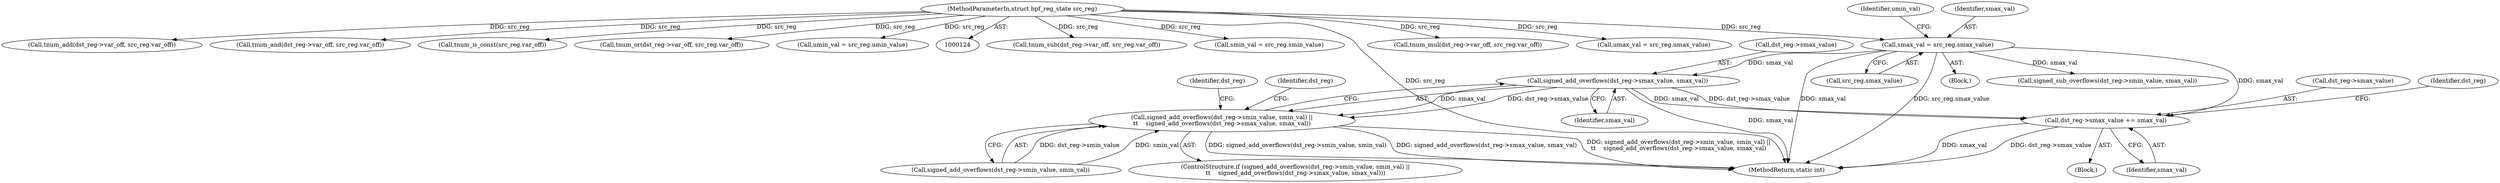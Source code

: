 digraph "0_linux_4374f256ce8182019353c0c639bb8d0695b4c941@pointer" {
"1000204" [label="(Call,signed_add_overflows(dst_reg->smax_value, smax_val))"];
"1000166" [label="(Call,smax_val = src_reg.smax_value)"];
"1000128" [label="(MethodParameterIn,struct bpf_reg_state src_reg)"];
"1000198" [label="(Call,signed_add_overflows(dst_reg->smin_value, smin_val) ||\n\t\t    signed_add_overflows(dst_reg->smax_value, smax_val))"];
"1000227" [label="(Call,dst_reg->smax_value += smax_val)"];
"1000166" [label="(Call,smax_val = src_reg.smax_value)"];
"1000224" [label="(Identifier,dst_reg)"];
"1000198" [label="(Call,signed_add_overflows(dst_reg->smin_value, smin_val) ||\n\t\t    signed_add_overflows(dst_reg->smax_value, smax_val))"];
"1000129" [label="(Block,)"];
"1000128" [label="(MethodParameterIn,struct bpf_reg_state src_reg)"];
"1000197" [label="(ControlStructure,if (signed_add_overflows(dst_reg->smin_value, smin_val) ||\n\t\t    signed_add_overflows(dst_reg->smax_value, smax_val)))"];
"1000352" [label="(Call,tnum_sub(dst_reg->var_off, src_reg.var_off))"];
"1000161" [label="(Call,smin_val = src_reg.smin_value)"];
"1000365" [label="(Call,tnum_mul(dst_reg->var_off, src_reg.var_off))"];
"1000176" [label="(Call,umax_val = src_reg.umax_value)"];
"1000199" [label="(Call,signed_add_overflows(dst_reg->smin_value, smin_val))"];
"1000204" [label="(Call,signed_add_overflows(dst_reg->smax_value, smax_val))"];
"1000286" [label="(Call,signed_sub_overflows(dst_reg->smin_value, smax_val))"];
"1000168" [label="(Call,src_reg.smax_value)"];
"1000275" [label="(Call,tnum_add(dst_reg->var_off, src_reg.var_off))"];
"1000167" [label="(Identifier,smax_val)"];
"1000205" [label="(Call,dst_reg->smax_value)"];
"1000472" [label="(Call,tnum_and(dst_reg->var_off, src_reg.var_off))"];
"1000172" [label="(Identifier,umin_val)"];
"1000769" [label="(MethodReturn,static int)"];
"1000208" [label="(Identifier,smax_val)"];
"1000227" [label="(Call,dst_reg->smax_value += smax_val)"];
"1000183" [label="(Call,tnum_is_const(src_reg.var_off))"];
"1000212" [label="(Identifier,dst_reg)"];
"1000561" [label="(Call,tnum_or(dst_reg->var_off, src_reg.var_off))"];
"1000221" [label="(Block,)"];
"1000228" [label="(Call,dst_reg->smax_value)"];
"1000237" [label="(Identifier,dst_reg)"];
"1000171" [label="(Call,umin_val = src_reg.umin_value)"];
"1000231" [label="(Identifier,smax_val)"];
"1000204" -> "1000198"  [label="AST: "];
"1000204" -> "1000208"  [label="CFG: "];
"1000205" -> "1000204"  [label="AST: "];
"1000208" -> "1000204"  [label="AST: "];
"1000198" -> "1000204"  [label="CFG: "];
"1000204" -> "1000769"  [label="DDG: smax_val"];
"1000204" -> "1000198"  [label="DDG: dst_reg->smax_value"];
"1000204" -> "1000198"  [label="DDG: smax_val"];
"1000166" -> "1000204"  [label="DDG: smax_val"];
"1000204" -> "1000227"  [label="DDG: smax_val"];
"1000204" -> "1000227"  [label="DDG: dst_reg->smax_value"];
"1000166" -> "1000129"  [label="AST: "];
"1000166" -> "1000168"  [label="CFG: "];
"1000167" -> "1000166"  [label="AST: "];
"1000168" -> "1000166"  [label="AST: "];
"1000172" -> "1000166"  [label="CFG: "];
"1000166" -> "1000769"  [label="DDG: src_reg.smax_value"];
"1000166" -> "1000769"  [label="DDG: smax_val"];
"1000128" -> "1000166"  [label="DDG: src_reg"];
"1000166" -> "1000227"  [label="DDG: smax_val"];
"1000166" -> "1000286"  [label="DDG: smax_val"];
"1000128" -> "1000124"  [label="AST: "];
"1000128" -> "1000769"  [label="DDG: src_reg"];
"1000128" -> "1000161"  [label="DDG: src_reg"];
"1000128" -> "1000171"  [label="DDG: src_reg"];
"1000128" -> "1000176"  [label="DDG: src_reg"];
"1000128" -> "1000183"  [label="DDG: src_reg"];
"1000128" -> "1000275"  [label="DDG: src_reg"];
"1000128" -> "1000352"  [label="DDG: src_reg"];
"1000128" -> "1000365"  [label="DDG: src_reg"];
"1000128" -> "1000472"  [label="DDG: src_reg"];
"1000128" -> "1000561"  [label="DDG: src_reg"];
"1000198" -> "1000197"  [label="AST: "];
"1000198" -> "1000199"  [label="CFG: "];
"1000199" -> "1000198"  [label="AST: "];
"1000212" -> "1000198"  [label="CFG: "];
"1000224" -> "1000198"  [label="CFG: "];
"1000198" -> "1000769"  [label="DDG: signed_add_overflows(dst_reg->smin_value, smin_val)"];
"1000198" -> "1000769"  [label="DDG: signed_add_overflows(dst_reg->smax_value, smax_val)"];
"1000198" -> "1000769"  [label="DDG: signed_add_overflows(dst_reg->smin_value, smin_val) ||\n\t\t    signed_add_overflows(dst_reg->smax_value, smax_val)"];
"1000199" -> "1000198"  [label="DDG: dst_reg->smin_value"];
"1000199" -> "1000198"  [label="DDG: smin_val"];
"1000227" -> "1000221"  [label="AST: "];
"1000227" -> "1000231"  [label="CFG: "];
"1000228" -> "1000227"  [label="AST: "];
"1000231" -> "1000227"  [label="AST: "];
"1000237" -> "1000227"  [label="CFG: "];
"1000227" -> "1000769"  [label="DDG: dst_reg->smax_value"];
"1000227" -> "1000769"  [label="DDG: smax_val"];
}
